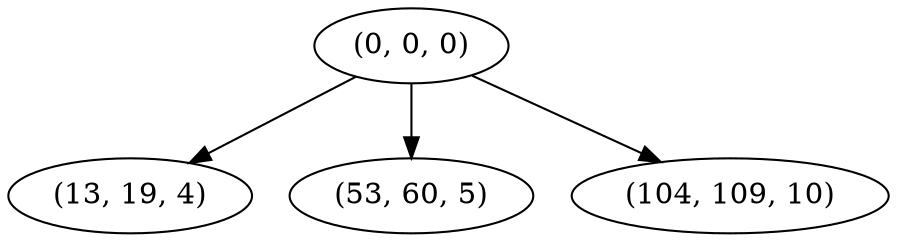 digraph tree {
    "(0, 0, 0)";
    "(13, 19, 4)";
    "(53, 60, 5)";
    "(104, 109, 10)";
    "(0, 0, 0)" -> "(13, 19, 4)";
    "(0, 0, 0)" -> "(53, 60, 5)";
    "(0, 0, 0)" -> "(104, 109, 10)";
}
